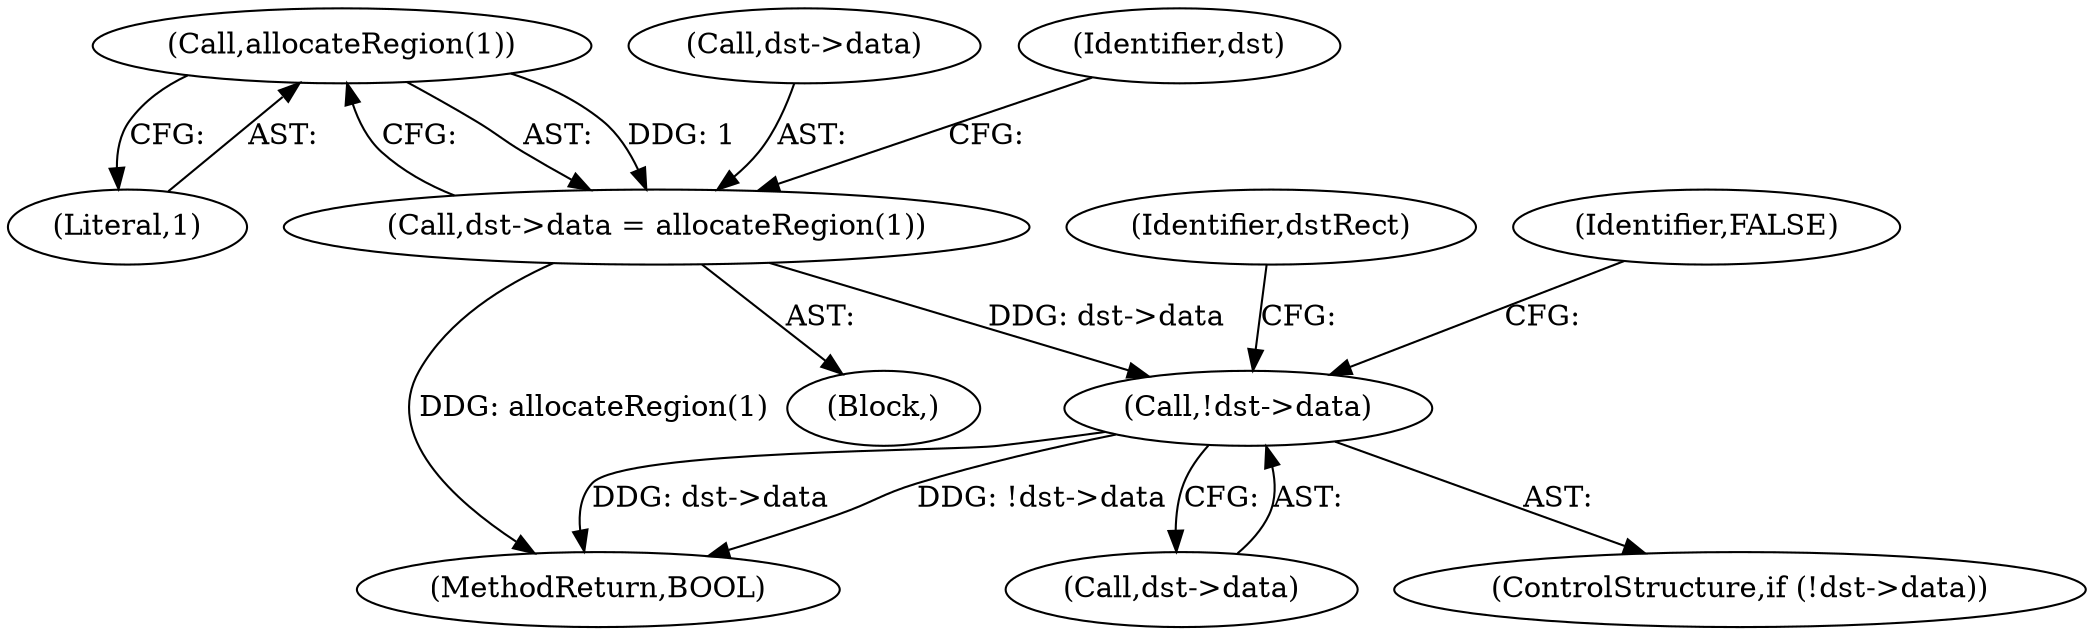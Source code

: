 digraph "0_FreeRDP_fc80ab45621bd966f70594c0b7393ec005a94007_2@API" {
"1000163" [label="(Call,allocateRegion(1))"];
"1000159" [label="(Call,dst->data = allocateRegion(1))"];
"1000166" [label="(Call,!dst->data)"];
"1000163" [label="(Call,allocateRegion(1))"];
"1000173" [label="(Identifier,dstRect)"];
"1000152" [label="(Block,)"];
"1000166" [label="(Call,!dst->data)"];
"1000164" [label="(Literal,1)"];
"1000664" [label="(MethodReturn,BOOL)"];
"1000159" [label="(Call,dst->data = allocateRegion(1))"];
"1000160" [label="(Call,dst->data)"];
"1000167" [label="(Call,dst->data)"];
"1000168" [label="(Identifier,dst)"];
"1000171" [label="(Identifier,FALSE)"];
"1000165" [label="(ControlStructure,if (!dst->data))"];
"1000163" -> "1000159"  [label="AST: "];
"1000163" -> "1000164"  [label="CFG: "];
"1000164" -> "1000163"  [label="AST: "];
"1000159" -> "1000163"  [label="CFG: "];
"1000163" -> "1000159"  [label="DDG: 1"];
"1000159" -> "1000152"  [label="AST: "];
"1000160" -> "1000159"  [label="AST: "];
"1000168" -> "1000159"  [label="CFG: "];
"1000159" -> "1000664"  [label="DDG: allocateRegion(1)"];
"1000159" -> "1000166"  [label="DDG: dst->data"];
"1000166" -> "1000165"  [label="AST: "];
"1000166" -> "1000167"  [label="CFG: "];
"1000167" -> "1000166"  [label="AST: "];
"1000171" -> "1000166"  [label="CFG: "];
"1000173" -> "1000166"  [label="CFG: "];
"1000166" -> "1000664"  [label="DDG: !dst->data"];
"1000166" -> "1000664"  [label="DDG: dst->data"];
}
